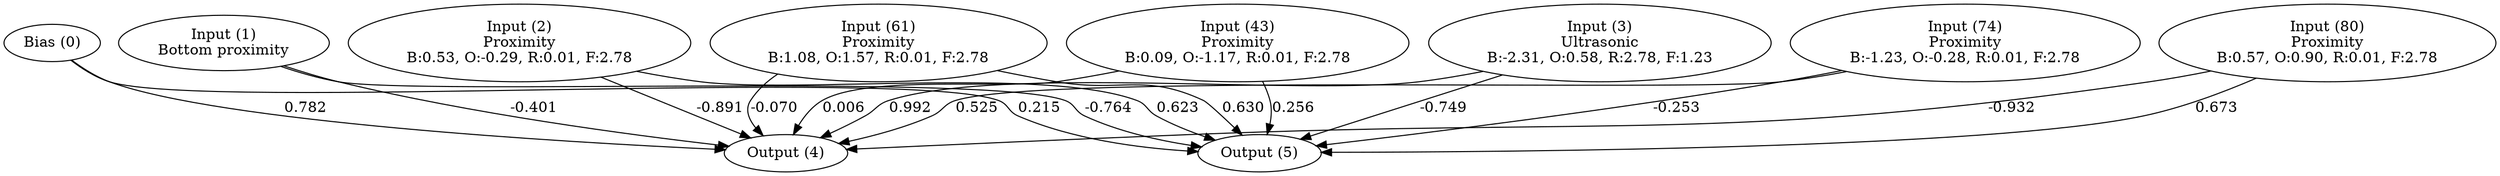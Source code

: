 digraph G {
  0 [ label="Bias (0)" ];
  1 [ label="Input (1)\nBottom proximity" ];
  2 [ label="Input (2)\nProximity\nB:0.53, O:-0.29, R:0.01, F:2.78" ];
  3 [ label="Input (3)\nUltrasonic\nB:-2.31, O:0.58, R:2.78, F:1.23" ];
  43 [ label="Input (43)\nProximity\nB:0.09, O:-1.17, R:0.01, F:2.78" ];
  61 [ label="Input (61)\nProximity\nB:1.08, O:1.57, R:0.01, F:2.78" ];
  74 [ label="Input (74)\nProximity\nB:-1.23, O:-0.28, R:0.01, F:2.78" ];
  80 [ label="Input (80)\nProximity\nB:0.57, O:0.90, R:0.01, F:2.78" ];
  4 [ label="Output (4)" ];
  5 [ label="Output (5)" ];
  { rank=same 0 1 2 3 43 61 74 80 }
  { rank=same 4 5 }
  0 -> 4 [ label="0.782" ];
  0 -> 5 [ label="0.215" ];
  1 -> 4 [ label="-0.401" ];
  1 -> 5 [ label="-0.764" ];
  2 -> 4 [ label="-0.891" ];
  2 -> 5 [ label="0.623" ];
  3 -> 4 [ label="0.992" ];
  3 -> 5 [ label="-0.749" ];
  43 -> 4 [ label="0.006" ];
  43 -> 5 [ label="0.256" ];
  61 -> 4 [ label="-0.070" ];
  61 -> 5 [ label="0.630" ];
  74 -> 4 [ label="0.525" ];
  74 -> 5 [ label="-0.253" ];
  80 -> 4 [ label="-0.932" ];
  80 -> 5 [ label="0.673" ];
}
